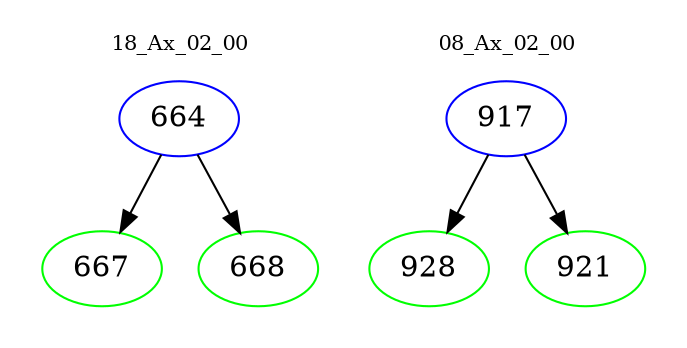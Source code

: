 digraph{
subgraph cluster_0 {
color = white
label = "18_Ax_02_00";
fontsize=10;
T0_664 [label="664", color="blue"]
T0_664 -> T0_667 [color="black"]
T0_667 [label="667", color="green"]
T0_664 -> T0_668 [color="black"]
T0_668 [label="668", color="green"]
}
subgraph cluster_1 {
color = white
label = "08_Ax_02_00";
fontsize=10;
T1_917 [label="917", color="blue"]
T1_917 -> T1_928 [color="black"]
T1_928 [label="928", color="green"]
T1_917 -> T1_921 [color="black"]
T1_921 [label="921", color="green"]
}
}
